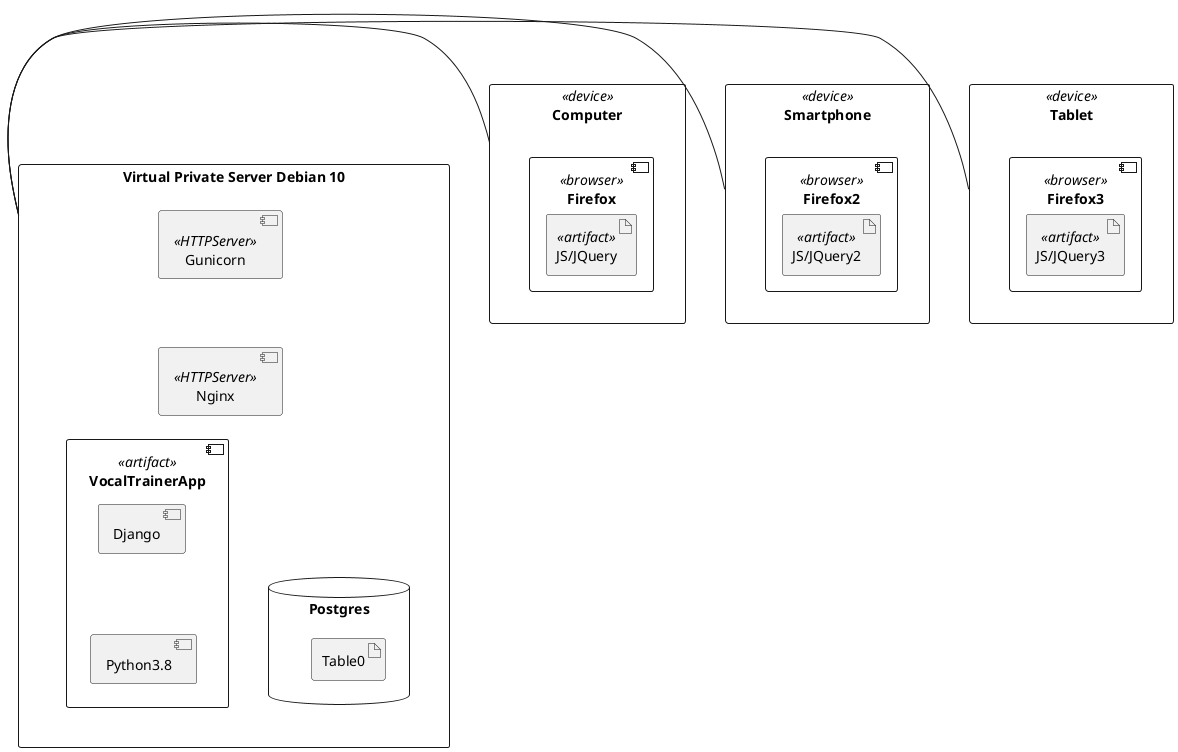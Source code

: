 @startuml

!pragma horizontalLineBetweenDifferentPackageAllowed

skinparam rectangle {
    roundCorner<<Concept>> 10
}

rectangle "Computer" <<device>> as "C1" {
  component "Firefox" <<browser>> {
    artifact "JS/JQuery" <<artifact>>
  }
}

rectangle "Smartphone" <<device>> as "C2" {
  component "Firefox2" <<browser>> {
    artifact "JS/JQuery2" <<artifact>>
  }
}

rectangle "Tablet" <<device>> as "C3" {
  component "Firefox3" <<browser>> {
    artifact "JS/JQuery3" <<artifact>>
  }
}

rectangle "Virtual Private Server Debian 10" as "VPS" {
  component Gunicorn <<HTTPServer>>
  component Nginx <<HTTPServer>>
  component VocalTrainerApp <<artifact>> {
  component Django
  component Python3.8
  }
  database Postgres {
  artifact Table0
  }
}

VPS -right- C1
VPS -right- C2
VPS -right- C3

Gunicorn -[hidden]-> Nginx
Nginx -[hidden]- VocalTrainerApp
VocalTrainerApp -[hidden]- Postgres
Django -[hidden]-> Python3.8



@enduml